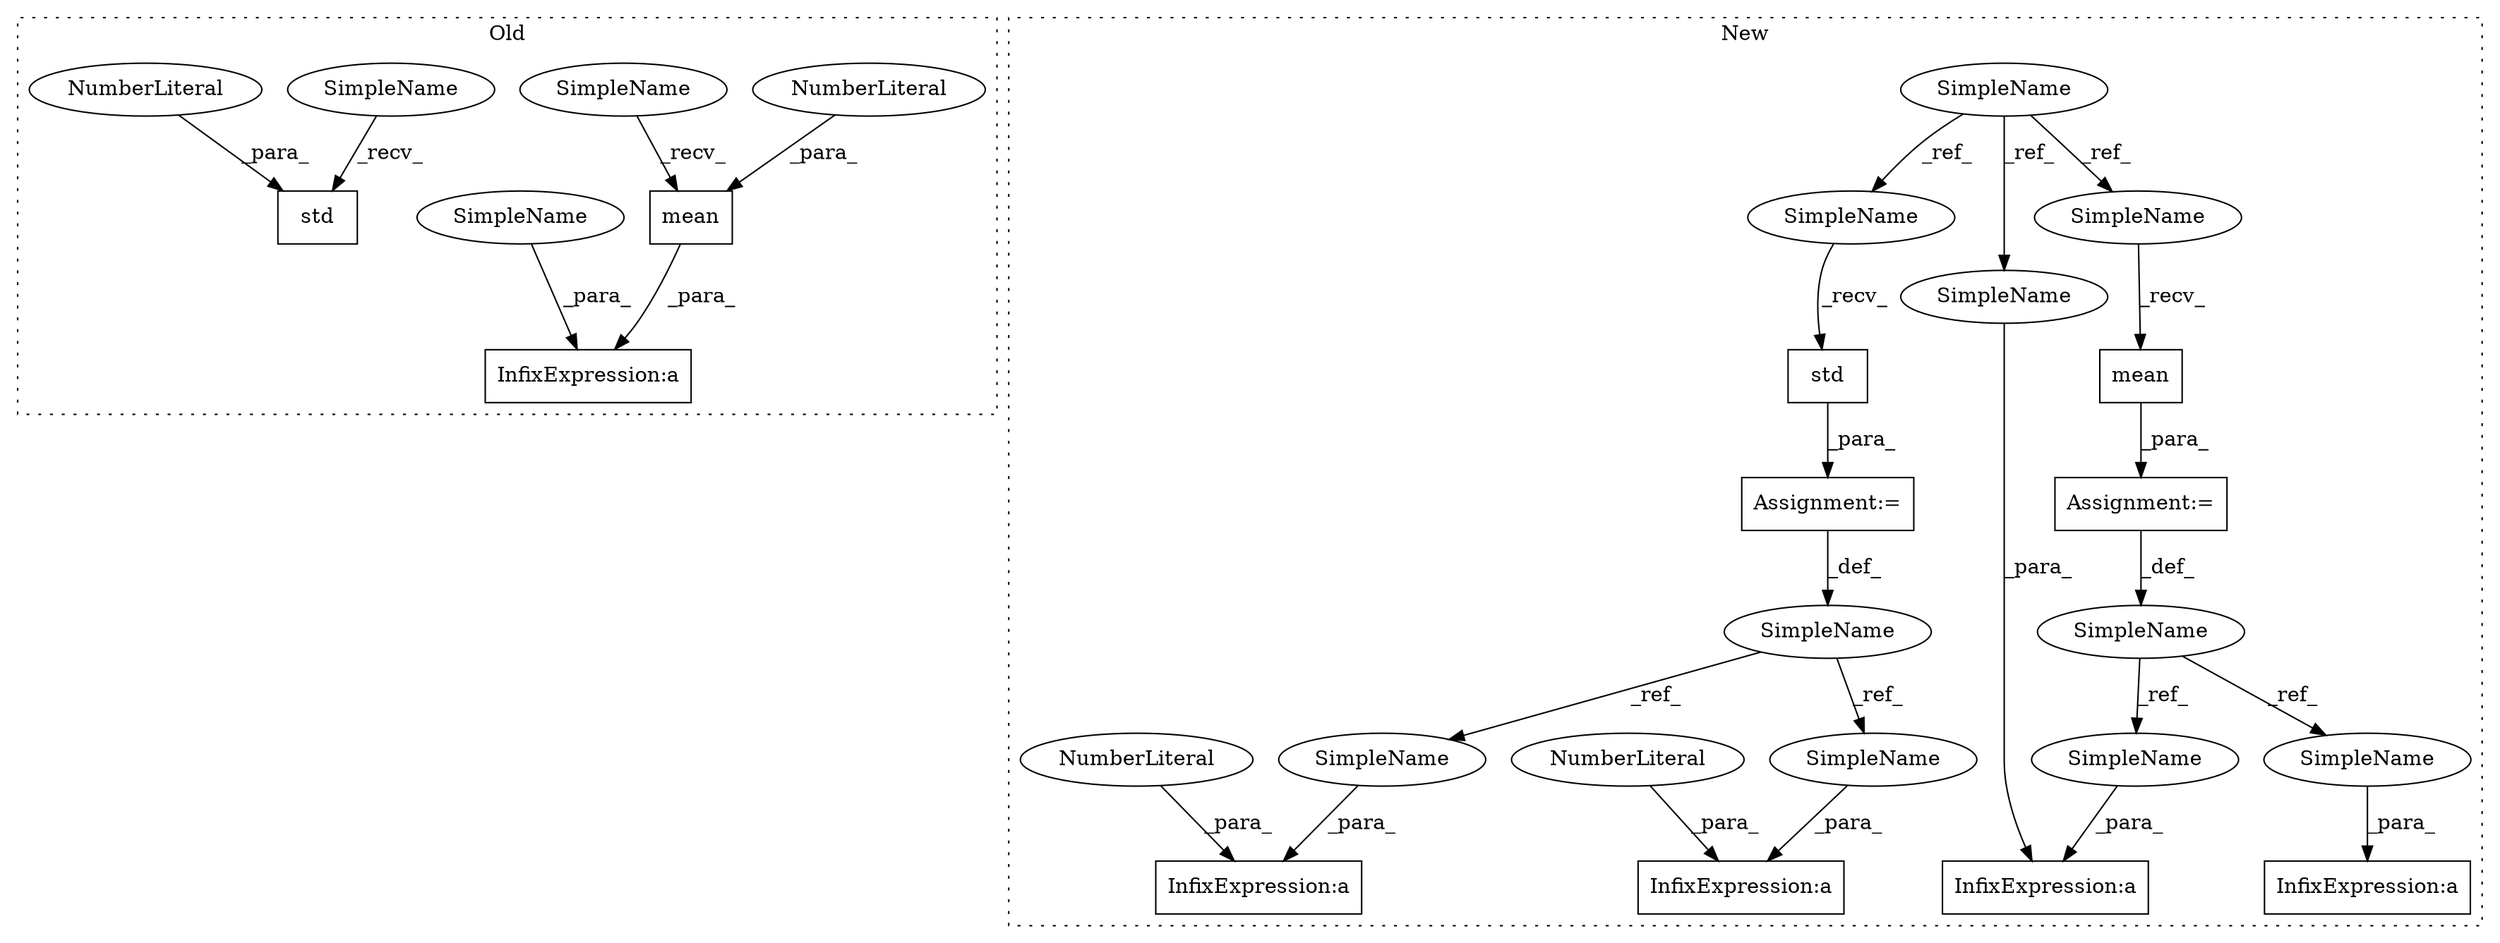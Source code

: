 digraph G {
subgraph cluster0 {
1 [label="mean" a="32" s="2495,2501" l="5,1" shape="box"];
4 [label="InfixExpression:a" a="27" s="2484" l="3" shape="box"];
8 [label="std" a="32" s="2515,2520" l="4,1" shape="box"];
14 [label="NumberLiteral" a="34" s="2500" l="1" shape="ellipse"];
15 [label="NumberLiteral" a="34" s="2519" l="1" shape="ellipse"];
22 [label="SimpleName" a="42" s="2487" l="7" shape="ellipse"];
23 [label="SimpleName" a="42" s="2477" l="7" shape="ellipse"];
24 [label="SimpleName" a="42" s="2507" l="7" shape="ellipse"];
label = "Old";
style="dotted";
}
subgraph cluster1 {
2 [label="std" a="32" s="2563" l="5" shape="box"];
3 [label="Assignment:=" a="7" s="2554" l="1" shape="box"];
5 [label="InfixExpression:a" a="27" s="2682" l="3" shape="box"];
6 [label="SimpleName" a="42" s="2135" l="7" shape="ellipse"];
7 [label="InfixExpression:a" a="27" s="2651" l="3" shape="box"];
9 [label="mean" a="32" s="2531" l="6" shape="box"];
10 [label="InfixExpression:a" a="27" s="3126" l="3" shape="box"];
11 [label="Assignment:=" a="7" s="2522" l="1" shape="box"];
12 [label="InfixExpression:a" a="27" s="3157" l="3" shape="box"];
13 [label="NumberLiteral" a="34" s="3160" l="6" shape="ellipse"];
16 [label="NumberLiteral" a="34" s="2685" l="6" shape="ellipse"];
17 [label="SimpleName" a="42" s="2510" l="12" shape="ellipse"];
18 [label="SimpleName" a="42" s="2543" l="11" shape="ellipse"];
19 [label="SimpleName" a="42" s="2644" l="7" shape="ellipse"];
20 [label="SimpleName" a="42" s="2523" l="7" shape="ellipse"];
21 [label="SimpleName" a="42" s="2555" l="7" shape="ellipse"];
25 [label="SimpleName" a="42" s="2654" l="12" shape="ellipse"];
26 [label="SimpleName" a="42" s="3129" l="12" shape="ellipse"];
27 [label="SimpleName" a="42" s="2671" l="11" shape="ellipse"];
28 [label="SimpleName" a="42" s="3146" l="11" shape="ellipse"];
label = "New";
style="dotted";
}
1 -> 4 [label="_para_"];
2 -> 3 [label="_para_"];
3 -> 18 [label="_def_"];
6 -> 20 [label="_ref_"];
6 -> 19 [label="_ref_"];
6 -> 21 [label="_ref_"];
9 -> 11 [label="_para_"];
11 -> 17 [label="_def_"];
13 -> 12 [label="_para_"];
14 -> 1 [label="_para_"];
15 -> 8 [label="_para_"];
16 -> 5 [label="_para_"];
17 -> 26 [label="_ref_"];
17 -> 25 [label="_ref_"];
18 -> 27 [label="_ref_"];
18 -> 28 [label="_ref_"];
19 -> 7 [label="_para_"];
20 -> 9 [label="_recv_"];
21 -> 2 [label="_recv_"];
22 -> 1 [label="_recv_"];
23 -> 4 [label="_para_"];
24 -> 8 [label="_recv_"];
25 -> 7 [label="_para_"];
26 -> 10 [label="_para_"];
27 -> 5 [label="_para_"];
28 -> 12 [label="_para_"];
}